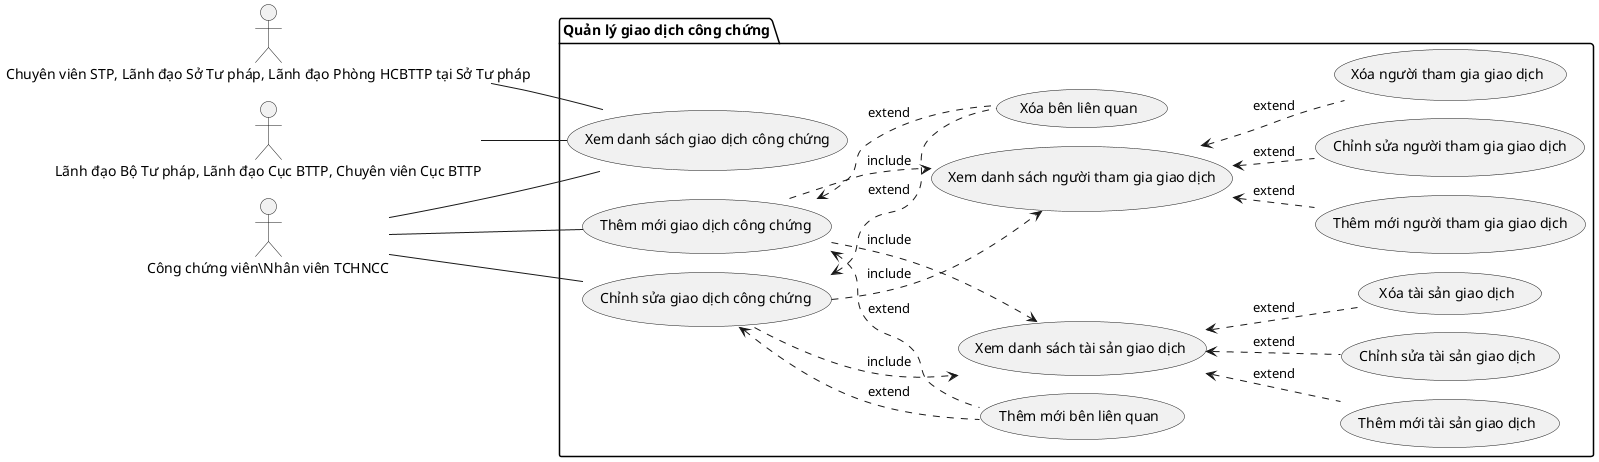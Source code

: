 @startuml
!pragma layout smetana
left to right direction

'==================== Actors ====================
actor "Chuyên viên STP, Lãnh đạo Sở Tư pháp, Lãnh đạo Phòng HCBTTP tại Sở Tư pháp" as STP
actor "Lãnh đạo Bộ Tư pháp, Lãnh đạo Cục BTTP, Chuyên viên Cục BTTP" as BTP
actor "Công chứng viên\Nhân viên TCHNCC" as TCHNCC

'==================== Quản lý giao dịch công chứng ====================
package "Quản lý giao dịch công chứng" as P_GDCC {
    usecase "Xem danh sách giao dịch công chứng" as UC_GDCC_List
    usecase "Thêm mới giao dịch công chứng" as UC_GDCC_Create
    usecase "Chỉnh sửa giao dịch công chứng" as UC_GDCC_Update
    usecase "Xem danh sách tài sản giao dịch" as UC_TSGD_List
    usecase "Thêm mới tài sản giao dịch" as UC_TSGD_Create
    usecase "Chỉnh sửa tài sản giao dịch" as UC_TSGD_Update
    usecase "Xóa tài sản giao dịch" as UC_TSGD_Delete
    usecase "Thêm mới bên liên quan" as UC_BLQ_Create
    usecase "Xóa bên liên quan" as UC_BLQ_Delete
    usecase "Xem danh sách người tham gia giao dịch" as UC_NTGGD_List
    usecase "Thêm mới người tham gia giao dịch" as UC_NTGGD_Create
    usecase "Chỉnh sửa người tham gia giao dịch" as UC_NTGGD_Update
    usecase "Xóa người tham gia giao dịch" as UC_NTGGD_Delete
}

'==================== Liên kết UC → UC ====================
UC_GDCC_Create ..> UC_TSGD_List : include
UC_GDCC_Create ..> UC_NTGGD_List : include
UC_GDCC_Create <.. UC_BLQ_Create : extend
UC_GDCC_Create <.. UC_BLQ_Delete : extend

UC_GDCC_Update ..> UC_TSGD_List : include
UC_GDCC_Update ..> UC_NTGGD_List : include
UC_GDCC_Update <.. UC_BLQ_Create : extend
UC_GDCC_Update <.. UC_BLQ_Delete : extend

UC_TSGD_List <.. UC_TSGD_Create : extend
UC_TSGD_List <.. UC_TSGD_Update : extend
UC_TSGD_List <.. UC_TSGD_Delete : extend

UC_NTGGD_List <.. UC_NTGGD_Create : extend
UC_NTGGD_List <.. UC_NTGGD_Update : extend
UC_NTGGD_List <.. UC_NTGGD_Delete : extend

'==================== Liên kết Actor → UC ====================
TCHNCC -- UC_GDCC_Create
TCHNCC -- UC_GDCC_Update
TCHNCC -- UC_GDCC_List

BTP -- UC_GDCC_List
STP -- UC_GDCC_List

@enduml
